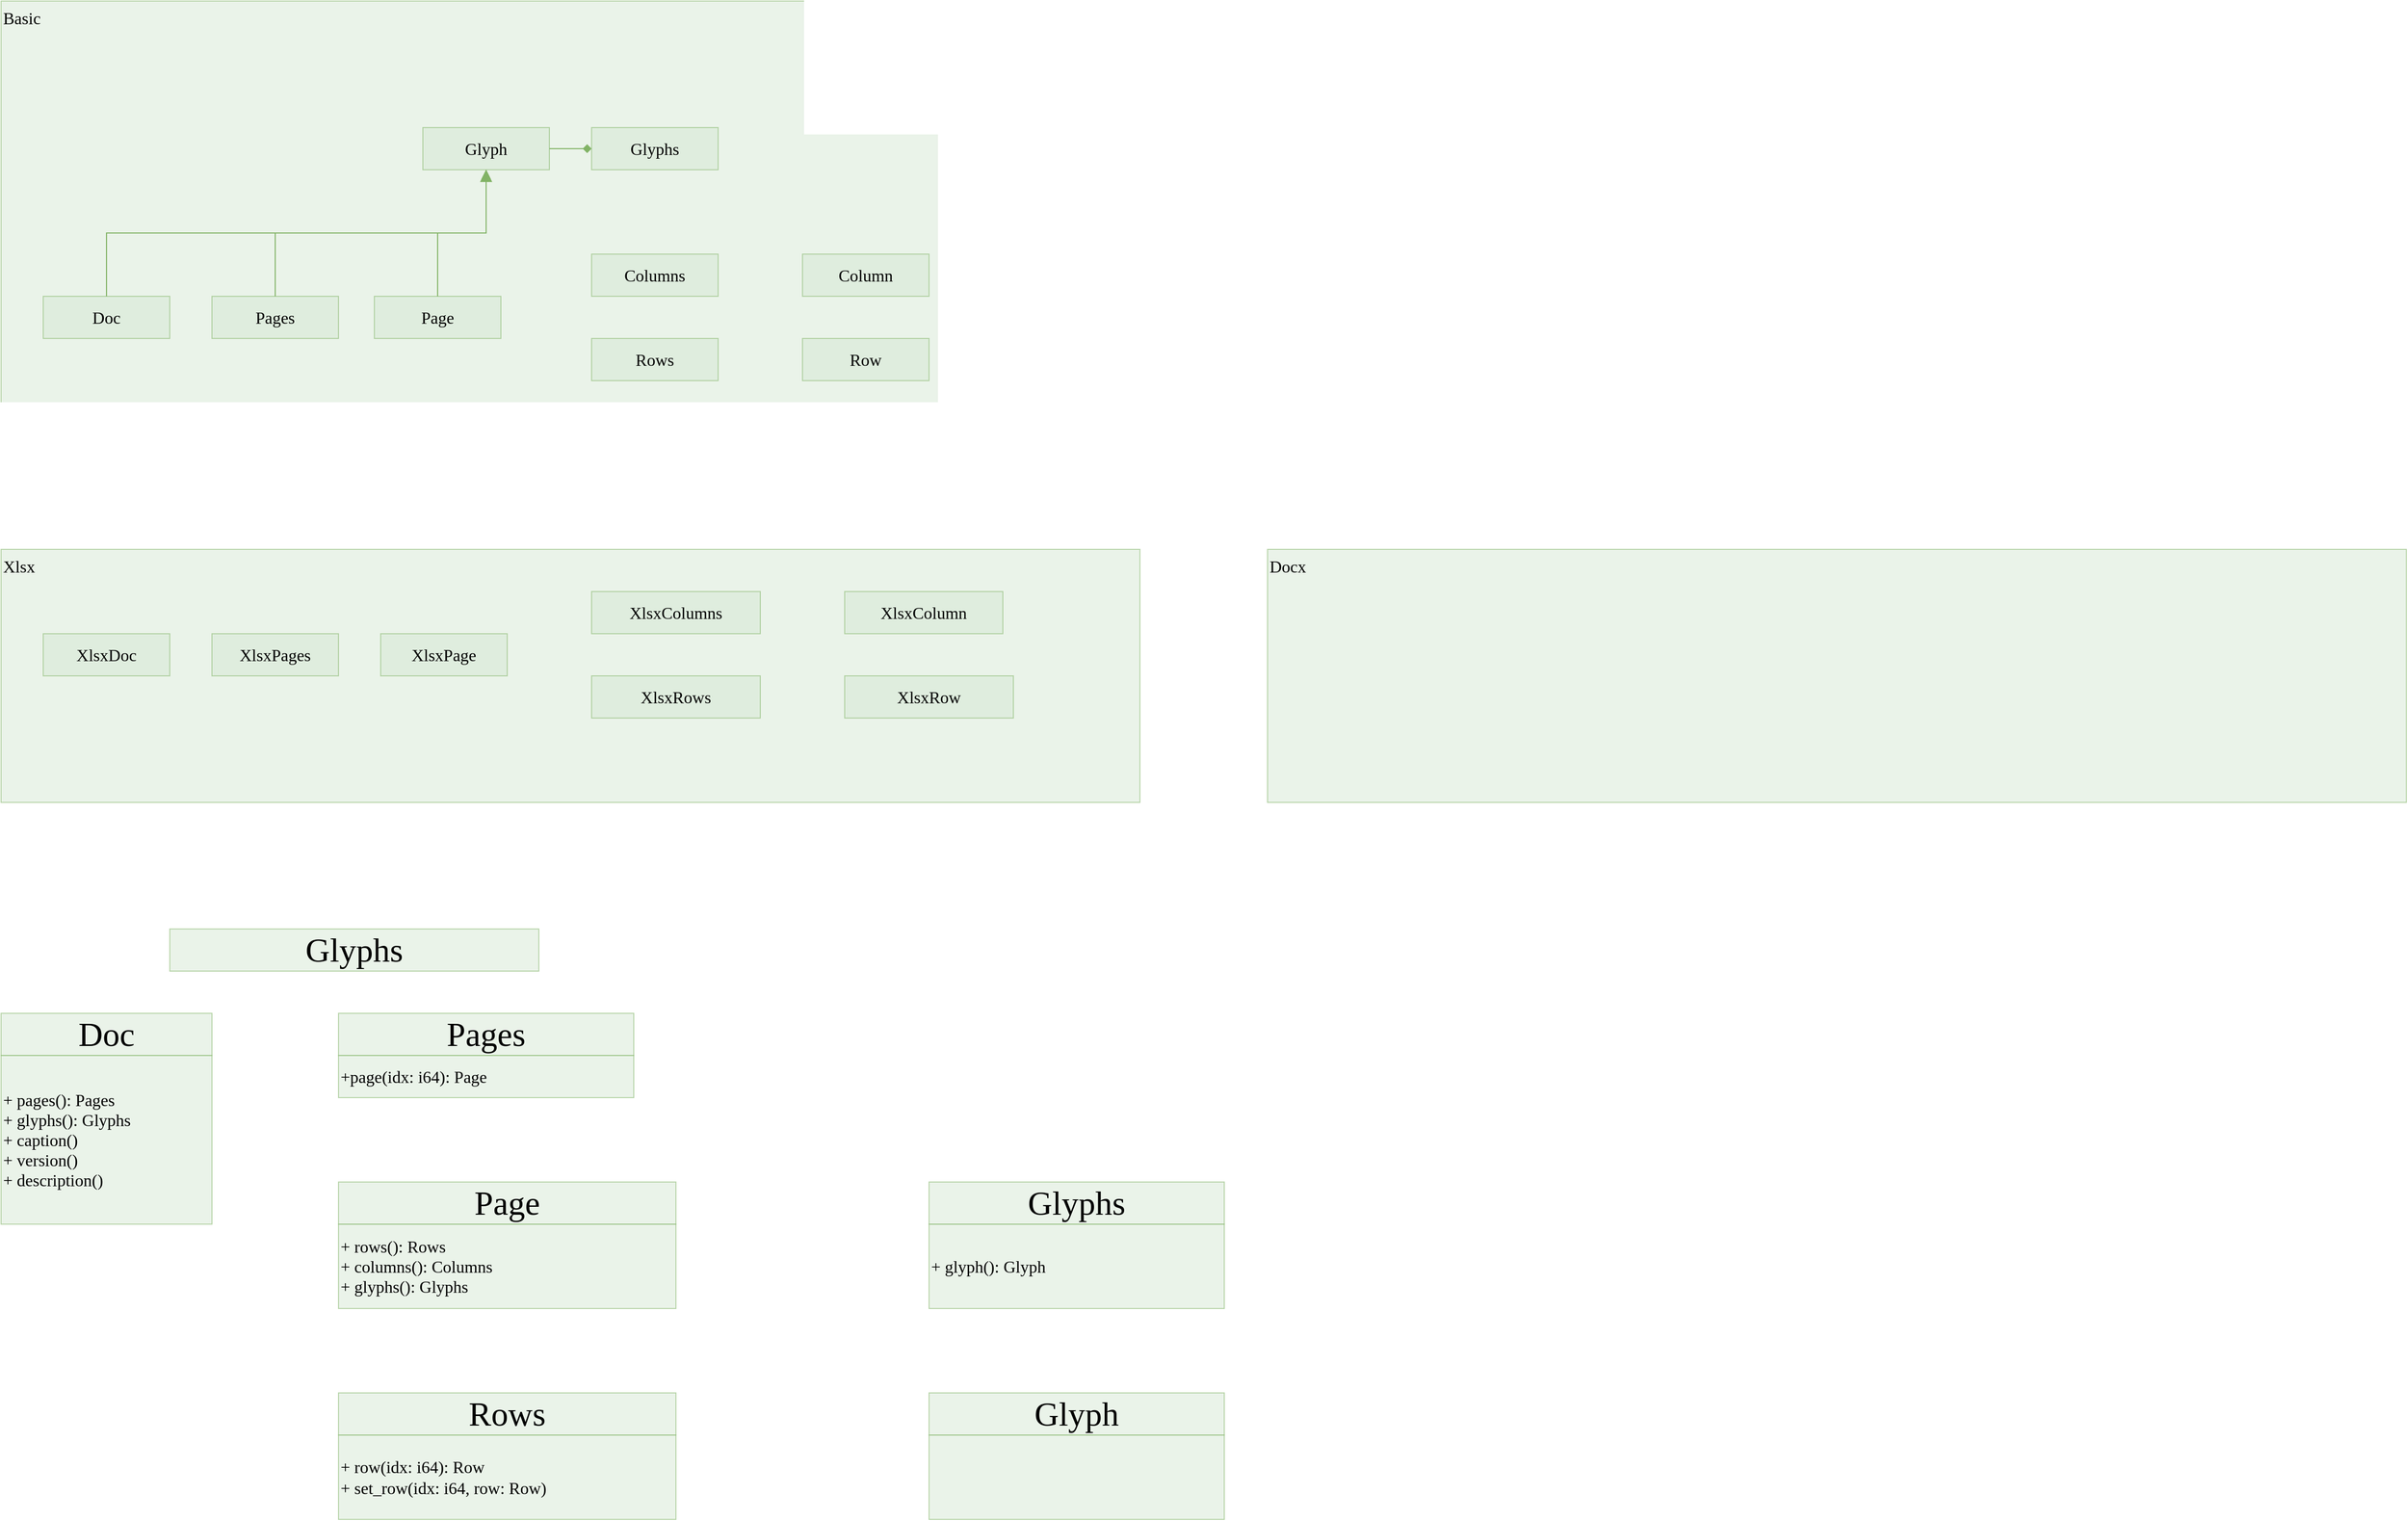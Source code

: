 <mxfile version="27.0.5">
  <diagram name="Страница — 1" id="8y3Zl4VuxVWjsvq5kniv">
    <mxGraphModel dx="786" dy="1693" grid="1" gridSize="10" guides="1" tooltips="1" connect="1" arrows="1" fold="1" page="1" pageScale="1" pageWidth="827" pageHeight="1169" math="0" shadow="0">
      <root>
        <mxCell id="0" />
        <mxCell id="1" parent="0" />
        <mxCell id="yGf21TPcP8UXwxqwGWnN-19" value="Xlsx" style="rounded=0;whiteSpace=wrap;html=1;fontFamily=Feature Mono Medium;fontSize=16;fillColor=#d5e8d4;strokeColor=#82b366;opacity=50;align=left;verticalAlign=top;" parent="1" vertex="1">
          <mxGeometry x="40" y="440" width="1080" height="240" as="geometry" />
        </mxCell>
        <mxCell id="yGf21TPcP8UXwxqwGWnN-18" value="Basic" style="rounded=0;whiteSpace=wrap;html=1;fontFamily=Feature Mono Medium;fontSize=16;fillColor=#d5e8d4;strokeColor=#82b366;opacity=50;align=left;verticalAlign=top;" parent="1" vertex="1">
          <mxGeometry x="40" y="-80" width="1080" height="400" as="geometry" />
        </mxCell>
        <mxCell id="yGf21TPcP8UXwxqwGWnN-36" style="edgeStyle=orthogonalEdgeStyle;rounded=0;orthogonalLoop=1;jettySize=auto;html=1;exitX=0.5;exitY=0;exitDx=0;exitDy=0;entryX=0.5;entryY=1;entryDx=0;entryDy=0;endArrow=block;endFill=1;endSize=9;fillColor=#d5e8d4;strokeColor=#82b366;" parent="1" source="yGf21TPcP8UXwxqwGWnN-1" target="yGf21TPcP8UXwxqwGWnN-35" edge="1">
          <mxGeometry relative="1" as="geometry" />
        </mxCell>
        <mxCell id="yGf21TPcP8UXwxqwGWnN-1" value="Doc" style="rounded=0;whiteSpace=wrap;html=1;fontFamily=Feature Mono Medium;fontSize=16;fillColor=#d5e8d4;strokeColor=#82b366;opacity=50;" parent="1" vertex="1">
          <mxGeometry x="80" y="200" width="120" height="40" as="geometry" />
        </mxCell>
        <mxCell id="yGf21TPcP8UXwxqwGWnN-2" value="Rows" style="rounded=0;whiteSpace=wrap;html=1;fontFamily=Feature Mono Medium;fontSize=16;fillColor=#d5e8d4;strokeColor=#82b366;opacity=50;" parent="1" vertex="1">
          <mxGeometry x="600" y="240" width="120" height="40" as="geometry" />
        </mxCell>
        <mxCell id="yGf21TPcP8UXwxqwGWnN-3" value="Row" style="rounded=0;whiteSpace=wrap;html=1;fontFamily=Feature Mono Medium;fontSize=16;fillColor=#d5e8d4;strokeColor=#82b366;opacity=50;" parent="1" vertex="1">
          <mxGeometry x="800" y="240" width="120" height="40" as="geometry" />
        </mxCell>
        <mxCell id="yGf21TPcP8UXwxqwGWnN-4" value="Columns" style="rounded=0;whiteSpace=wrap;html=1;fontFamily=Feature Mono Medium;fontSize=16;fillColor=#d5e8d4;strokeColor=#82b366;opacity=50;" parent="1" vertex="1">
          <mxGeometry x="600" y="160" width="120" height="40" as="geometry" />
        </mxCell>
        <mxCell id="yGf21TPcP8UXwxqwGWnN-5" value="Column" style="rounded=0;whiteSpace=wrap;html=1;fontFamily=Feature Mono Medium;fontSize=16;fillColor=#d5e8d4;strokeColor=#82b366;opacity=50;" parent="1" vertex="1">
          <mxGeometry x="800" y="160" width="120" height="40" as="geometry" />
        </mxCell>
        <mxCell id="yGf21TPcP8UXwxqwGWnN-37" style="edgeStyle=orthogonalEdgeStyle;rounded=0;orthogonalLoop=1;jettySize=auto;html=1;exitX=0.5;exitY=0;exitDx=0;exitDy=0;entryX=0.5;entryY=1;entryDx=0;entryDy=0;fillColor=#d5e8d4;strokeColor=#82b366;" parent="1" source="yGf21TPcP8UXwxqwGWnN-6" target="yGf21TPcP8UXwxqwGWnN-35" edge="1">
          <mxGeometry relative="1" as="geometry" />
        </mxCell>
        <mxCell id="yGf21TPcP8UXwxqwGWnN-6" value="Pages" style="rounded=0;whiteSpace=wrap;html=1;fontFamily=Feature Mono Medium;fontSize=16;fillColor=#d5e8d4;strokeColor=#82b366;opacity=50;" parent="1" vertex="1">
          <mxGeometry x="240" y="200" width="120" height="40" as="geometry" />
        </mxCell>
        <mxCell id="yGf21TPcP8UXwxqwGWnN-38" style="edgeStyle=orthogonalEdgeStyle;rounded=0;orthogonalLoop=1;jettySize=auto;html=1;exitX=0.5;exitY=0;exitDx=0;exitDy=0;entryX=0.5;entryY=1;entryDx=0;entryDy=0;fillColor=#d5e8d4;strokeColor=#82b366;" parent="1" source="yGf21TPcP8UXwxqwGWnN-7" target="yGf21TPcP8UXwxqwGWnN-35" edge="1">
          <mxGeometry relative="1" as="geometry" />
        </mxCell>
        <mxCell id="yGf21TPcP8UXwxqwGWnN-7" value="Page" style="rounded=0;whiteSpace=wrap;html=1;fontFamily=Feature Mono Medium;fontSize=16;fillColor=#d5e8d4;strokeColor=#82b366;opacity=50;" parent="1" vertex="1">
          <mxGeometry x="394" y="200" width="120" height="40" as="geometry" />
        </mxCell>
        <mxCell id="yGf21TPcP8UXwxqwGWnN-8" value="XlsxDoc" style="rounded=0;whiteSpace=wrap;html=1;fontFamily=Feature Mono Medium;fontSize=16;fillColor=#d5e8d4;strokeColor=#82b366;opacity=50;" parent="1" vertex="1">
          <mxGeometry x="80" y="520" width="120" height="40" as="geometry" />
        </mxCell>
        <mxCell id="yGf21TPcP8UXwxqwGWnN-11" value="XlsxPages" style="rounded=0;whiteSpace=wrap;html=1;fontFamily=Feature Mono Medium;fontSize=16;fillColor=#d5e8d4;strokeColor=#82b366;opacity=50;" parent="1" vertex="1">
          <mxGeometry x="240" y="520" width="120" height="40" as="geometry" />
        </mxCell>
        <mxCell id="yGf21TPcP8UXwxqwGWnN-12" value="XlsxPage" style="rounded=0;whiteSpace=wrap;html=1;fontFamily=Feature Mono Medium;fontSize=16;fillColor=#d5e8d4;strokeColor=#82b366;opacity=50;" parent="1" vertex="1">
          <mxGeometry x="400" y="520" width="120" height="40" as="geometry" />
        </mxCell>
        <mxCell id="yGf21TPcP8UXwxqwGWnN-13" value="XlsxRows" style="rounded=0;whiteSpace=wrap;html=1;fontFamily=Feature Mono Medium;fontSize=16;fillColor=#d5e8d4;strokeColor=#82b366;opacity=50;" parent="1" vertex="1">
          <mxGeometry x="600" y="560" width="160" height="40" as="geometry" />
        </mxCell>
        <mxCell id="yGf21TPcP8UXwxqwGWnN-14" value="XlsxRow" style="rounded=0;whiteSpace=wrap;html=1;fontFamily=Feature Mono Medium;fontSize=16;fillColor=#d5e8d4;strokeColor=#82b366;opacity=50;" parent="1" vertex="1">
          <mxGeometry x="840" y="560" width="160" height="40" as="geometry" />
        </mxCell>
        <mxCell id="yGf21TPcP8UXwxqwGWnN-15" value="XlsxColumns" style="rounded=0;whiteSpace=wrap;html=1;fontFamily=Feature Mono Medium;fontSize=16;fillColor=#d5e8d4;strokeColor=#82b366;opacity=50;" parent="1" vertex="1">
          <mxGeometry x="600" y="480" width="160" height="40" as="geometry" />
        </mxCell>
        <mxCell id="yGf21TPcP8UXwxqwGWnN-16" value="XlsxColumn" style="rounded=0;whiteSpace=wrap;html=1;fontFamily=Feature Mono Medium;fontSize=16;fillColor=#d5e8d4;strokeColor=#82b366;opacity=50;" parent="1" vertex="1">
          <mxGeometry x="840" y="480" width="150" height="40" as="geometry" />
        </mxCell>
        <mxCell id="yGf21TPcP8UXwxqwGWnN-20" value="Docx" style="rounded=0;whiteSpace=wrap;html=1;fontFamily=Feature Mono Medium;fontSize=16;fillColor=#d5e8d4;strokeColor=#82b366;opacity=50;align=left;verticalAlign=top;" parent="1" vertex="1">
          <mxGeometry x="1241" y="440" width="1080" height="240" as="geometry" />
        </mxCell>
        <mxCell id="yGf21TPcP8UXwxqwGWnN-21" value="Doc" style="rounded=0;whiteSpace=wrap;html=1;fontFamily=Feature Mono Medium;fontSize=32;fillColor=#d5e8d4;strokeColor=#82b366;opacity=50;" parent="1" vertex="1">
          <mxGeometry x="40" y="880" width="200" height="40" as="geometry" />
        </mxCell>
        <mxCell id="yGf21TPcP8UXwxqwGWnN-22" value="+ pages(): Pages&lt;div&gt;+ glyphs(): Glyphs&lt;br&gt;+ caption()&lt;/div&gt;&lt;div&gt;+ version()&lt;/div&gt;&lt;div&gt;+ description()&lt;/div&gt;" style="rounded=0;whiteSpace=wrap;html=1;fontFamily=Feature Mono Medium;fontSize=16;fillColor=#d5e8d4;strokeColor=#82b366;opacity=50;align=left;" parent="1" vertex="1">
          <mxGeometry x="40" y="920" width="200" height="160" as="geometry" />
        </mxCell>
        <mxCell id="yGf21TPcP8UXwxqwGWnN-23" value="Pages" style="rounded=0;whiteSpace=wrap;html=1;fontFamily=Feature Mono Medium;fontSize=32;fillColor=#d5e8d4;strokeColor=#82b366;opacity=50;" parent="1" vertex="1">
          <mxGeometry x="360" y="880" width="280" height="40" as="geometry" />
        </mxCell>
        <mxCell id="yGf21TPcP8UXwxqwGWnN-24" value="+page(idx: i64): Page" style="rounded=0;whiteSpace=wrap;html=1;fontFamily=Feature Mono Medium;fontSize=16;fillColor=#d5e8d4;strokeColor=#82b366;opacity=50;align=left;" parent="1" vertex="1">
          <mxGeometry x="360" y="920" width="280" height="40" as="geometry" />
        </mxCell>
        <mxCell id="yGf21TPcP8UXwxqwGWnN-25" value="+ rows(): Rows&lt;div&gt;+ columns(): Columns&lt;/div&gt;&lt;div&gt;+ glyphs(): Glyphs&lt;/div&gt;" style="rounded=0;whiteSpace=wrap;html=1;fontFamily=Feature Mono Medium;fontSize=16;fillColor=#d5e8d4;strokeColor=#82b366;opacity=50;align=left;" parent="1" vertex="1">
          <mxGeometry x="360" y="1080" width="320" height="80" as="geometry" />
        </mxCell>
        <mxCell id="yGf21TPcP8UXwxqwGWnN-26" value="Page" style="rounded=0;whiteSpace=wrap;html=1;fontFamily=Feature Mono Medium;fontSize=32;fillColor=#d5e8d4;strokeColor=#82b366;opacity=50;" parent="1" vertex="1">
          <mxGeometry x="360" y="1040" width="320" height="40" as="geometry" />
        </mxCell>
        <mxCell id="yGf21TPcP8UXwxqwGWnN-27" value="+ glyph(): Glyph" style="rounded=0;whiteSpace=wrap;html=1;fontFamily=Feature Mono Medium;fontSize=16;fillColor=#d5e8d4;strokeColor=#82b366;opacity=50;align=left;" parent="1" vertex="1">
          <mxGeometry x="920" y="1080" width="280" height="80" as="geometry" />
        </mxCell>
        <mxCell id="yGf21TPcP8UXwxqwGWnN-28" value="Glyphs" style="rounded=0;whiteSpace=wrap;html=1;fontFamily=Feature Mono Medium;fontSize=32;fillColor=#d5e8d4;strokeColor=#82b366;opacity=50;" parent="1" vertex="1">
          <mxGeometry x="920" y="1040" width="280" height="40" as="geometry" />
        </mxCell>
        <mxCell id="yGf21TPcP8UXwxqwGWnN-29" value="" style="rounded=0;whiteSpace=wrap;html=1;fontFamily=Feature Mono Medium;fontSize=16;fillColor=#d5e8d4;strokeColor=#82b366;opacity=50;align=left;" parent="1" vertex="1">
          <mxGeometry x="920" y="1280" width="280" height="80" as="geometry" />
        </mxCell>
        <mxCell id="yGf21TPcP8UXwxqwGWnN-30" value="Glyph" style="rounded=0;whiteSpace=wrap;html=1;fontFamily=Feature Mono Medium;fontSize=32;fillColor=#d5e8d4;strokeColor=#82b366;opacity=50;" parent="1" vertex="1">
          <mxGeometry x="920" y="1240" width="280" height="40" as="geometry" />
        </mxCell>
        <mxCell id="yGf21TPcP8UXwxqwGWnN-31" value="+ row(idx: i64): Row&lt;div&gt;+ set_row(idx: i64, row: Row)&lt;/div&gt;" style="rounded=0;whiteSpace=wrap;html=1;fontFamily=Feature Mono Medium;fontSize=16;fillColor=#d5e8d4;strokeColor=#82b366;opacity=50;align=left;" parent="1" vertex="1">
          <mxGeometry x="360" y="1280" width="320" height="80" as="geometry" />
        </mxCell>
        <mxCell id="yGf21TPcP8UXwxqwGWnN-32" value="Rows" style="rounded=0;whiteSpace=wrap;html=1;fontFamily=Feature Mono Medium;fontSize=32;fillColor=#d5e8d4;strokeColor=#82b366;opacity=50;" parent="1" vertex="1">
          <mxGeometry x="360" y="1240" width="320" height="40" as="geometry" />
        </mxCell>
        <mxCell id="yGf21TPcP8UXwxqwGWnN-33" value="Glyphs" style="rounded=0;whiteSpace=wrap;html=1;fontFamily=Feature Mono Medium;fontSize=32;fillColor=#d5e8d4;strokeColor=#82b366;opacity=50;" parent="1" vertex="1">
          <mxGeometry x="200" y="800" width="350" height="40" as="geometry" />
        </mxCell>
        <mxCell id="yGf21TPcP8UXwxqwGWnN-34" value="Glyphs" style="rounded=0;whiteSpace=wrap;html=1;fontFamily=Feature Mono Medium;fontSize=16;fillColor=#d5e8d4;strokeColor=#82b366;opacity=50;" parent="1" vertex="1">
          <mxGeometry x="600" y="40" width="120" height="40" as="geometry" />
        </mxCell>
        <mxCell id="yGf21TPcP8UXwxqwGWnN-40" style="edgeStyle=orthogonalEdgeStyle;rounded=0;orthogonalLoop=1;jettySize=auto;html=1;exitX=1;exitY=0.5;exitDx=0;exitDy=0;entryX=0;entryY=0.5;entryDx=0;entryDy=0;endArrow=diamond;endFill=1;fillColor=#d5e8d4;strokeColor=#82b366;" parent="1" source="yGf21TPcP8UXwxqwGWnN-35" target="yGf21TPcP8UXwxqwGWnN-34" edge="1">
          <mxGeometry relative="1" as="geometry" />
        </mxCell>
        <mxCell id="yGf21TPcP8UXwxqwGWnN-35" value="Glyph" style="rounded=0;whiteSpace=wrap;html=1;fontFamily=Feature Mono Medium;fontSize=16;fillColor=#d5e8d4;strokeColor=#82b366;opacity=50;" parent="1" vertex="1">
          <mxGeometry x="440" y="40" width="120" height="40" as="geometry" />
        </mxCell>
      </root>
    </mxGraphModel>
  </diagram>
</mxfile>
